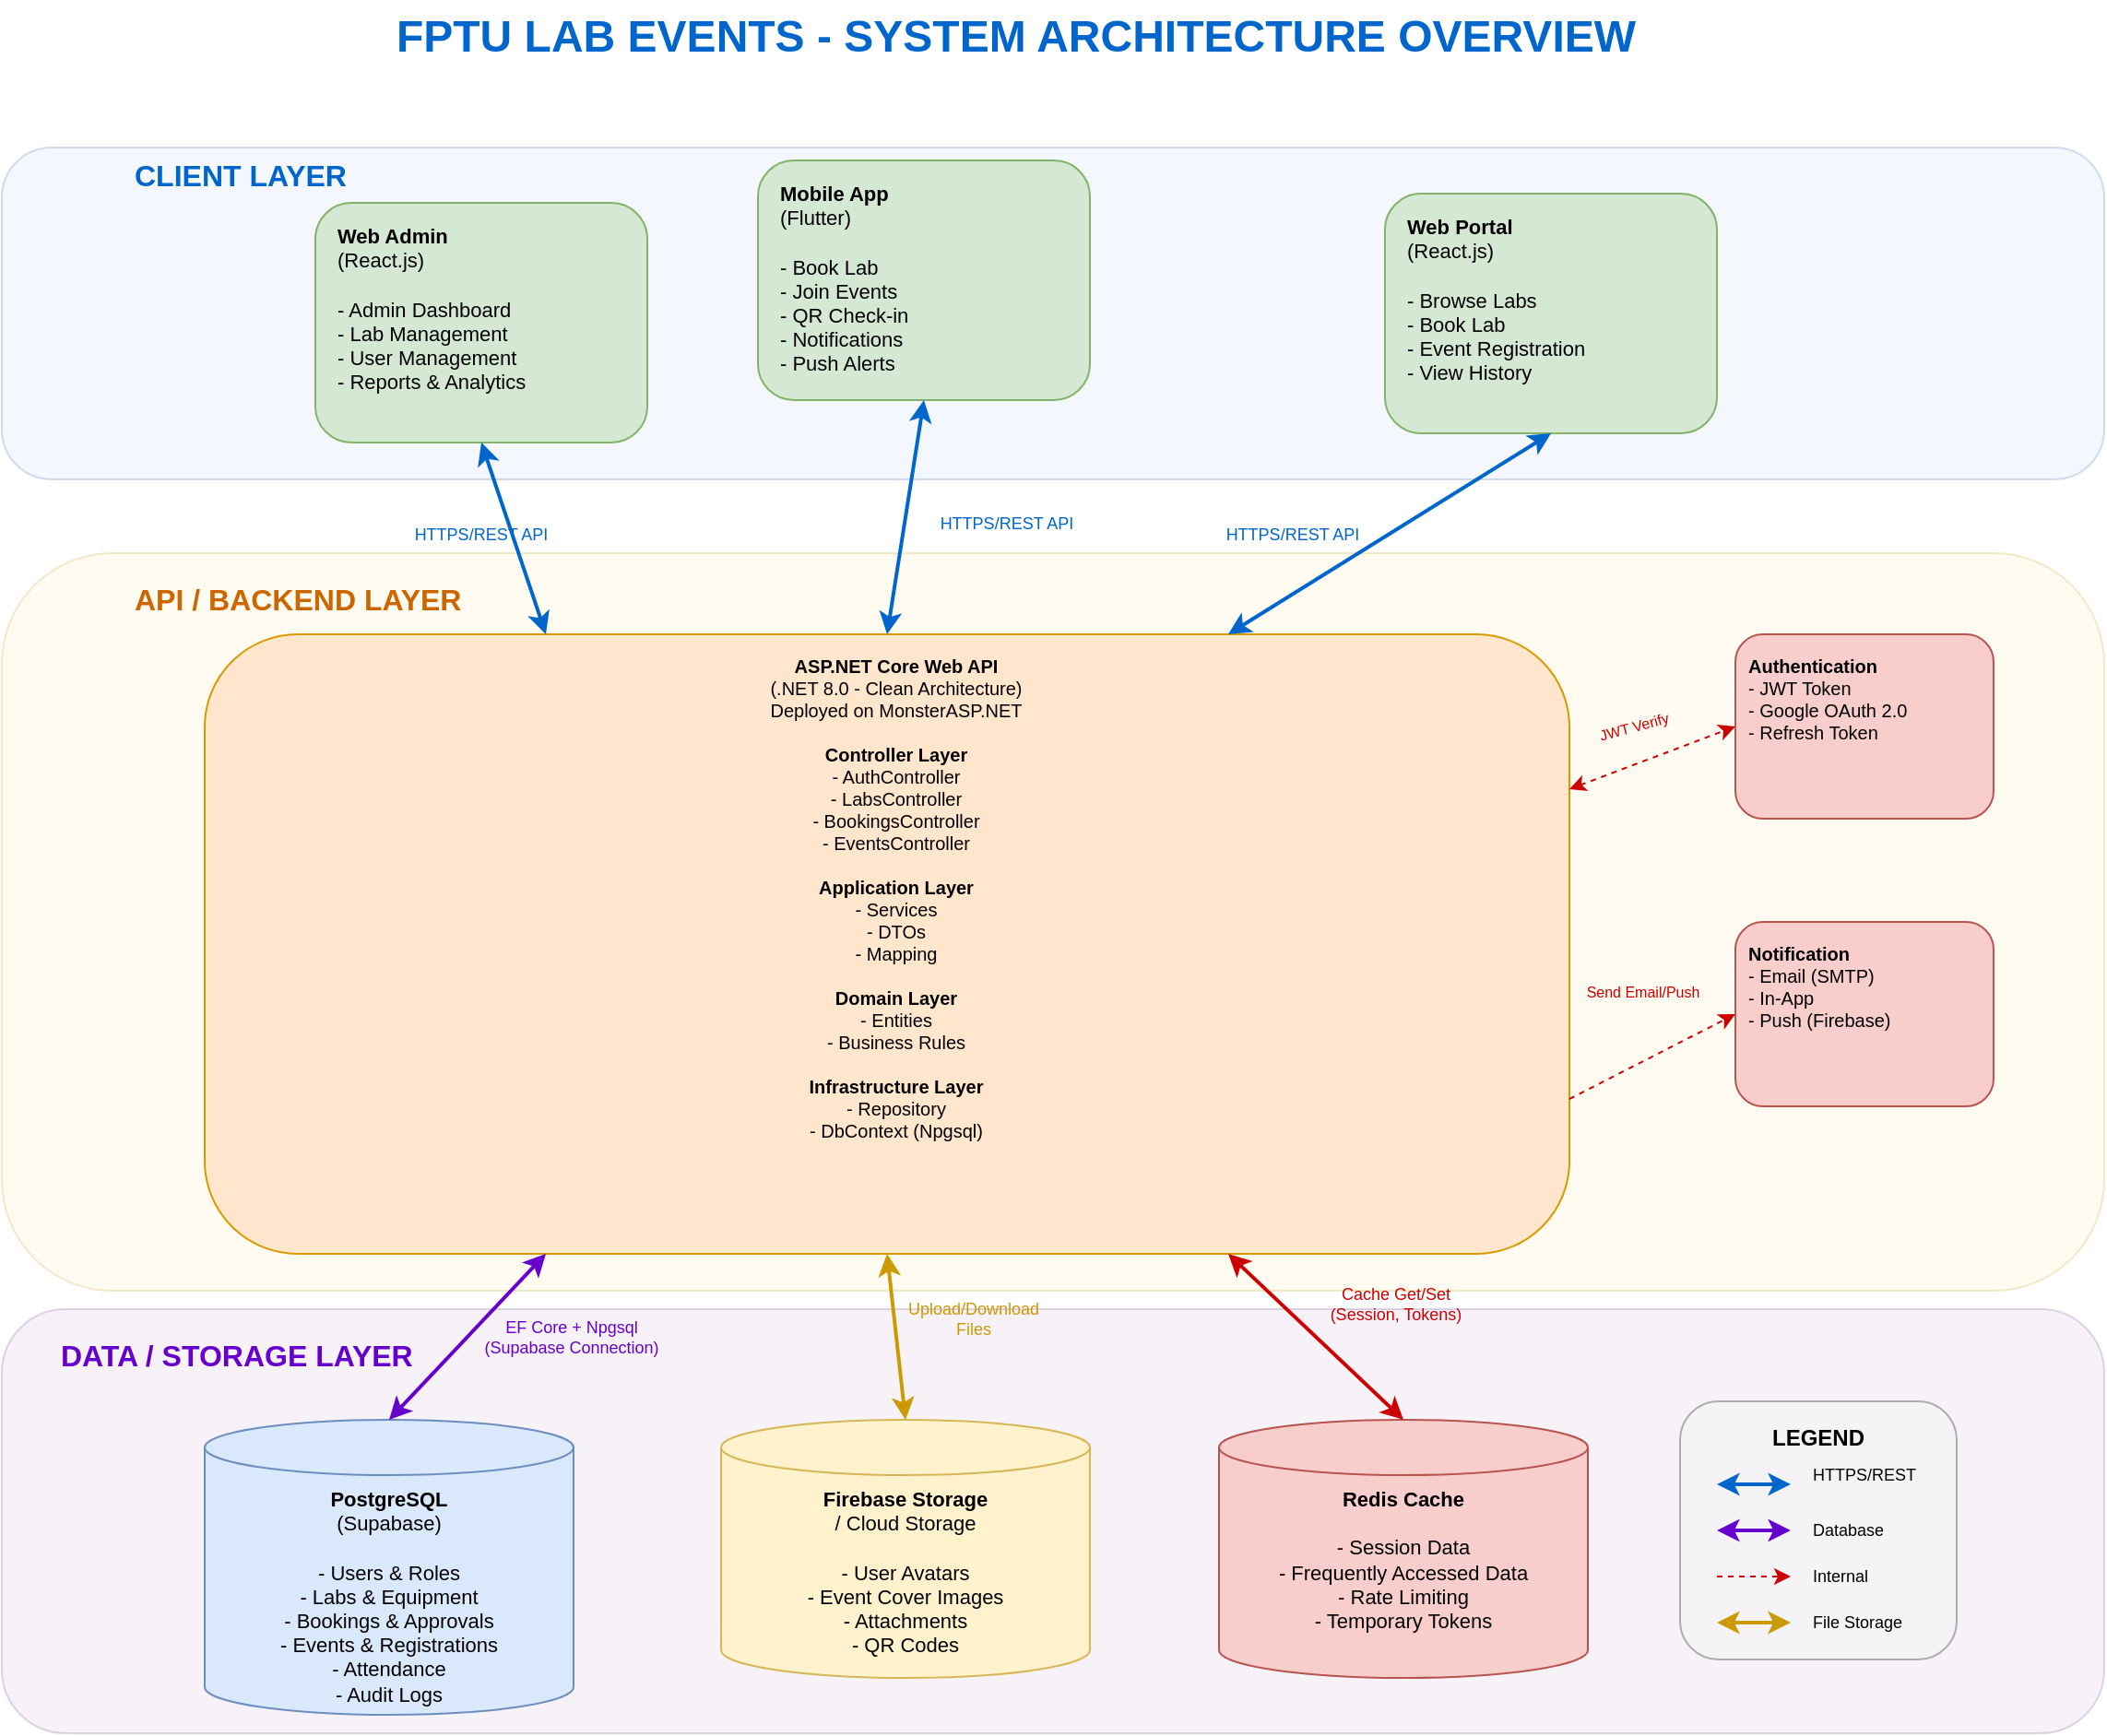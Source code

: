 <mxfile version="28.2.5">
  <diagram name="FPTU Lab Events - System Architecture" id="system-arch">
    <mxGraphModel dx="1426" dy="743" grid="0" gridSize="10" guides="1" tooltips="1" connect="1" arrows="1" fold="1" page="1" pageScale="1" pageWidth="1169" pageHeight="827" math="0" shadow="0">
      <root>
        <mxCell id="0" />
        <mxCell id="1" parent="0" />
        <mxCell id="title" value="FPTU LAB EVENTS - SYSTEM ARCHITECTURE OVERVIEW" style="text;html=1;strokeColor=none;fillColor=none;align=center;verticalAlign=middle;whiteSpace=wrap;rounded=0;fontSize=24;fontStyle=1;fontColor=#0066CC;" parent="1" vertex="1">
          <mxGeometry x="180" y="20" width="800" height="40" as="geometry" />
        </mxCell>
        <mxCell id="client-layer-bg" value="" style="rounded=1;whiteSpace=wrap;html=1;fillColor=#dae8fc;strokeColor=#6c8ebf;opacity=30;" parent="1" vertex="1">
          <mxGeometry x="30" y="100" width="1140" height="180" as="geometry" />
        </mxCell>
        <mxCell id="client-layer-title" value="CLIENT LAYER" style="text;html=1;strokeColor=none;fillColor=none;align=left;verticalAlign=middle;whiteSpace=wrap;rounded=0;fontSize=16;fontStyle=1;fontColor=#0066CC;" parent="1" vertex="1">
          <mxGeometry x="100" y="100" width="150" height="30" as="geometry" />
        </mxCell>
        <mxCell id="web-admin" value="&lt;b&gt;Web Admin&lt;/b&gt;&lt;br&gt;(React.js)&lt;br&gt;&lt;br&gt;- Admin Dashboard&lt;br&gt;- Lab Management&lt;br&gt;- User Management&lt;br&gt;- Reports &amp; Analytics" style="rounded=1;whiteSpace=wrap;html=1;fillColor=#d5e8d4;strokeColor=#82b366;fontSize=11;align=left;verticalAlign=top;spacingLeft=10;spacingTop=5;" parent="1" vertex="1">
          <mxGeometry x="200" y="130" width="180" height="130" as="geometry" />
        </mxCell>
        <mxCell id="mobile-app" value="&lt;b&gt;Mobile App&lt;/b&gt;&lt;br&gt;(Flutter)&lt;br&gt;&lt;br&gt;- Book Lab&lt;br&gt;- Join Events&lt;br&gt;- QR Check-in&lt;br&gt;- Notifications&lt;br&gt;- Push Alerts" style="rounded=1;whiteSpace=wrap;html=1;fillColor=#d5e8d4;strokeColor=#82b366;fontSize=11;align=left;verticalAlign=top;spacingLeft=10;spacingTop=5;" parent="1" vertex="1">
          <mxGeometry x="440" y="107" width="180" height="130" as="geometry" />
        </mxCell>
        <mxCell id="web-student" value="&lt;b&gt;Web Portal&lt;/b&gt;&lt;br&gt;(React.js)&lt;br&gt;&lt;br&gt;- Browse Labs&lt;br&gt;- Book Lab&lt;br&gt;- Event Registration&lt;br&gt;- View History" style="rounded=1;whiteSpace=wrap;html=1;fillColor=#d5e8d4;strokeColor=#82b366;fontSize=11;align=left;verticalAlign=top;spacingLeft=10;spacingTop=5;" parent="1" vertex="1">
          <mxGeometry x="780" y="125" width="180" height="130" as="geometry" />
        </mxCell>
        <mxCell id="api-layer-bg" value="" style="rounded=1;whiteSpace=wrap;html=1;fillColor=#fff2cc;strokeColor=#d6b656;opacity=30;" parent="1" vertex="1">
          <mxGeometry x="30" y="320" width="1140" height="400" as="geometry" />
        </mxCell>
        <mxCell id="api-layer-title" value="API / BACKEND LAYER" style="text;html=1;strokeColor=none;fillColor=none;align=left;verticalAlign=middle;whiteSpace=wrap;rounded=0;fontSize=16;fontStyle=1;fontColor=#CC6600;" parent="1" vertex="1">
          <mxGeometry x="100" y="330" width="200" height="30" as="geometry" />
        </mxCell>
        <mxCell id="api-core" value="&lt;b&gt;ASP.NET Core Web API&lt;/b&gt;&lt;br&gt;(.NET 8.0 - Clean Architecture)&lt;br&gt;Deployed on MonsterASP.NET&lt;br&gt;&lt;br&gt;&lt;b&gt;Controller Layer&lt;/b&gt;&lt;br&gt;- AuthController&lt;br&gt;- LabsController&lt;br&gt;- BookingsController&lt;br&gt;- EventsController&lt;br&gt;&lt;br&gt;&lt;b&gt;Application Layer&lt;/b&gt;&lt;br&gt;- Services&lt;br&gt;- DTOs&lt;br&gt;- Mapping&lt;br&gt;&lt;br&gt;&lt;b&gt;Domain Layer&lt;/b&gt;&lt;br&gt;- Entities&lt;br&gt;- Business Rules&lt;br&gt;&lt;br&gt;&lt;b&gt;Infrastructure Layer&lt;/b&gt;&lt;br&gt;- Repository&lt;br&gt;- DbContext (Npgsql)" style="rounded=1;whiteSpace=wrap;html=1;fillColor=#ffe6cc;strokeColor=#d79b00;fontSize=10;align=center;verticalAlign=top;spacingLeft=10;spacingTop=5;" parent="1" vertex="1">
          <mxGeometry x="140" y="364" width="740" height="336" as="geometry" />
        </mxCell>
        <mxCell id="auth-box" value="&lt;b&gt;Authentication&lt;/b&gt;&lt;br&gt;- JWT Token&lt;br&gt;- Google OAuth 2.0&lt;br&gt;- Refresh Token" style="rounded=1;whiteSpace=wrap;html=1;fillColor=#f8cecc;strokeColor=#b85450;fontSize=10;align=left;verticalAlign=top;spacingLeft=5;spacingTop=5;" parent="1" vertex="1">
          <mxGeometry x="970" y="364" width="140" height="100" as="geometry" />
        </mxCell>
        <mxCell id="notification-box" value="&lt;b&gt;Notification&lt;/b&gt;&lt;br&gt;- Email (SMTP)&lt;br&gt;- In-App&lt;br&gt;- Push (Firebase)" style="rounded=1;whiteSpace=wrap;html=1;fillColor=#f8cecc;strokeColor=#b85450;fontSize=10;align=left;verticalAlign=top;spacingLeft=5;spacingTop=5;" parent="1" vertex="1">
          <mxGeometry x="970" y="520" width="140" height="100" as="geometry" />
        </mxCell>
        <mxCell id="data-layer-bg" value="" style="rounded=1;whiteSpace=wrap;html=1;fillColor=#e1d5e7;strokeColor=#9673a6;opacity=30;" parent="1" vertex="1">
          <mxGeometry x="30" y="730" width="1140" height="230" as="geometry" />
        </mxCell>
        <mxCell id="data-layer-title" value="DATA / STORAGE LAYER" style="text;html=1;strokeColor=none;fillColor=none;align=left;verticalAlign=middle;whiteSpace=wrap;rounded=0;fontSize=16;fontStyle=1;fontColor=#6600CC;" parent="1" vertex="1">
          <mxGeometry x="60" y="740" width="250" height="30" as="geometry" />
        </mxCell>
        <mxCell id="database" value="&lt;b&gt;PostgreSQL&lt;/b&gt;&lt;br&gt;(Supabase)&lt;br&gt;&lt;br&gt;- Users &amp; Roles&lt;br&gt;- Labs &amp; Equipment&lt;br&gt;- Bookings &amp; Approvals&lt;br&gt;- Events &amp; Registrations&lt;br&gt;- Attendance&lt;br&gt;- Audit Logs" style="shape=cylinder3;whiteSpace=wrap;html=1;boundedLbl=1;backgroundOutline=1;size=15;fillColor=#dae8fc;strokeColor=#6c8ebf;fontSize=11;align=center;verticalAlign=top;" parent="1" vertex="1">
          <mxGeometry x="140" y="790" width="200" height="160" as="geometry" />
        </mxCell>
        <mxCell id="storage" value="&lt;b&gt;Firebase Storage&lt;/b&gt;&lt;br&gt;/ Cloud Storage&lt;br&gt;&lt;br&gt;- User Avatars&lt;br&gt;- Event Cover Images&lt;br&gt;- Attachments&lt;br&gt;- QR Codes" style="shape=cylinder3;whiteSpace=wrap;html=1;boundedLbl=1;backgroundOutline=1;size=15;fillColor=#fff2cc;strokeColor=#d6b656;fontSize=11;align=center;verticalAlign=top;" parent="1" vertex="1">
          <mxGeometry x="420" y="790" width="200" height="140" as="geometry" />
        </mxCell>
        <mxCell id="cache" value="&lt;b&gt;Redis Cache&lt;/b&gt;&lt;br&gt;&lt;br&gt;- Session Data&lt;br&gt;- Frequently Accessed Data&lt;br&gt;- Rate Limiting&lt;br&gt;- Temporary Tokens" style="shape=cylinder3;whiteSpace=wrap;html=1;boundedLbl=1;backgroundOutline=1;size=15;fillColor=#f8cecc;strokeColor=#b85450;fontSize=11;align=center;verticalAlign=top;" parent="1" vertex="1">
          <mxGeometry x="690" y="790" width="200" height="140" as="geometry" />
        </mxCell>
        <mxCell id="conn1" value="" style="endArrow=classic;startArrow=classic;html=1;rounded=0;exitX=0.5;exitY=1;exitDx=0;exitDy=0;entryX=0.25;entryY=0;entryDx=0;entryDy=0;strokeWidth=2;strokeColor=#0066CC;" parent="1" source="web-admin" target="api-core" edge="1">
          <mxGeometry width="50" height="50" relative="1" as="geometry">
            <mxPoint x="500" y="400" as="sourcePoint" />
            <mxPoint x="550" y="350" as="targetPoint" />
          </mxGeometry>
        </mxCell>
        <mxCell id="conn1-label" value="HTTPS/REST API" style="text;html=1;strokeColor=none;fillColor=none;align=center;verticalAlign=middle;whiteSpace=wrap;rounded=0;fontSize=9;fontColor=#0066CC;" parent="1" vertex="1">
          <mxGeometry x="240" y="300" width="100" height="20" as="geometry" />
        </mxCell>
        <mxCell id="conn2" value="" style="endArrow=classic;startArrow=classic;html=1;rounded=0;exitX=0.5;exitY=1;exitDx=0;exitDy=0;entryX=0.5;entryY=0;entryDx=0;entryDy=0;strokeWidth=2;strokeColor=#0066CC;" parent="1" source="mobile-app" target="api-core" edge="1">
          <mxGeometry width="50" height="50" relative="1" as="geometry">
            <mxPoint x="500" y="400" as="sourcePoint" />
            <mxPoint x="550" y="350" as="targetPoint" />
          </mxGeometry>
        </mxCell>
        <mxCell id="conn2-label" value="HTTPS/REST API" style="text;html=1;strokeColor=none;fillColor=none;align=center;verticalAlign=middle;whiteSpace=wrap;rounded=0;fontSize=9;fontColor=#0066CC;" parent="1" vertex="1">
          <mxGeometry x="525" y="294" width="100" height="20" as="geometry" />
        </mxCell>
        <mxCell id="conn3" value="" style="endArrow=classic;startArrow=classic;html=1;rounded=0;exitX=0.5;exitY=1;exitDx=0;exitDy=0;entryX=0.75;entryY=0;entryDx=0;entryDy=0;strokeWidth=2;strokeColor=#0066CC;" parent="1" source="web-student" target="api-core" edge="1">
          <mxGeometry width="50" height="50" relative="1" as="geometry">
            <mxPoint x="500" y="400" as="sourcePoint" />
            <mxPoint x="550" y="350" as="targetPoint" />
          </mxGeometry>
        </mxCell>
        <mxCell id="conn3-label" value="HTTPS/REST API" style="text;html=1;strokeColor=none;fillColor=none;align=center;verticalAlign=middle;whiteSpace=wrap;rounded=0;fontSize=9;fontColor=#0066CC;" parent="1" vertex="1">
          <mxGeometry x="680" y="300" width="100" height="20" as="geometry" />
        </mxCell>
        <mxCell id="conn4" value="" style="endArrow=classic;startArrow=classic;html=1;rounded=0;exitX=1;exitY=0.25;exitDx=0;exitDy=0;entryX=0;entryY=0.5;entryDx=0;entryDy=0;strokeWidth=1;strokeColor=#CC0000;dashed=1;" parent="1" source="api-core" target="auth-box" edge="1">
          <mxGeometry width="50" height="50" relative="1" as="geometry">
            <mxPoint x="500" y="400" as="sourcePoint" />
            <mxPoint x="550" y="350" as="targetPoint" />
          </mxGeometry>
        </mxCell>
        <mxCell id="conn4-label" value="JWT Verify" style="text;html=1;strokeColor=none;fillColor=none;align=center;verticalAlign=middle;whiteSpace=wrap;rounded=0;fontSize=8;fontColor=#CC0000;rotation=-15;" parent="1" vertex="1">
          <mxGeometry x="890" y="406" width="50" height="15" as="geometry" />
        </mxCell>
        <mxCell id="conn5" value="" style="endArrow=classic;html=1;rounded=0;exitX=1;exitY=0.75;exitDx=0;exitDy=0;entryX=0;entryY=0.5;entryDx=0;entryDy=0;strokeWidth=1;strokeColor=#CC0000;dashed=1;" parent="1" source="api-core" target="notification-box" edge="1">
          <mxGeometry width="50" height="50" relative="1" as="geometry">
            <mxPoint x="500" y="500" as="sourcePoint" />
            <mxPoint x="550" y="450" as="targetPoint" />
          </mxGeometry>
        </mxCell>
        <mxCell id="conn5-label" value="Send Email/Push" style="text;html=1;strokeColor=none;fillColor=none;align=center;verticalAlign=middle;whiteSpace=wrap;rounded=0;fontSize=8;fontColor=#CC0000;" parent="1" vertex="1">
          <mxGeometry x="880" y="550" width="80" height="15" as="geometry" />
        </mxCell>
        <mxCell id="conn6" value="" style="endArrow=classic;startArrow=classic;html=1;rounded=0;exitX=0.25;exitY=1;exitDx=0;exitDy=0;entryX=0.5;entryY=0;entryDx=0;entryDy=0;entryPerimeter=0;strokeWidth=2;strokeColor=#6600CC;" parent="1" source="api-core" target="database" edge="1">
          <mxGeometry width="50" height="50" relative="1" as="geometry">
            <mxPoint x="500" y="600" as="sourcePoint" />
            <mxPoint x="550" y="550" as="targetPoint" />
          </mxGeometry>
        </mxCell>
        <mxCell id="conn6-label" value="EF Core + Npgsql&lt;br&gt;(Supabase Connection)" style="text;html=1;strokeColor=none;fillColor=none;align=center;verticalAlign=middle;whiteSpace=wrap;rounded=0;fontSize=9;fontColor=#6600CC;" parent="1" vertex="1">
          <mxGeometry x="279" y="730" width="120" height="30" as="geometry" />
        </mxCell>
        <mxCell id="conn7" value="" style="endArrow=classic;startArrow=classic;html=1;rounded=0;exitX=0.5;exitY=1;exitDx=0;exitDy=0;entryX=0.5;entryY=0;entryDx=0;entryDy=0;entryPerimeter=0;strokeWidth=2;strokeColor=#CC9900;" parent="1" source="api-core" target="storage" edge="1">
          <mxGeometry width="50" height="50" relative="1" as="geometry">
            <mxPoint x="500" y="600" as="sourcePoint" />
            <mxPoint x="550" y="550" as="targetPoint" />
          </mxGeometry>
        </mxCell>
        <mxCell id="conn7-label" value="Upload/Download&lt;br&gt;Files" style="text;html=1;strokeColor=none;fillColor=none;align=center;verticalAlign=middle;whiteSpace=wrap;rounded=0;fontSize=9;fontColor=#CC9900;" parent="1" vertex="1">
          <mxGeometry x="507" y="720" width="100" height="30" as="geometry" />
        </mxCell>
        <mxCell id="conn8" value="" style="endArrow=classic;startArrow=classic;html=1;rounded=0;exitX=0.75;exitY=1;exitDx=0;exitDy=0;entryX=0.5;entryY=0;entryDx=0;entryDy=0;entryPerimeter=0;strokeWidth=2;strokeColor=#CC0000;" parent="1" source="api-core" target="cache" edge="1">
          <mxGeometry width="50" height="50" relative="1" as="geometry">
            <mxPoint x="500" y="600" as="sourcePoint" />
            <mxPoint x="550" y="550" as="targetPoint" />
          </mxGeometry>
        </mxCell>
        <mxCell id="conn8-label" value="Cache Get/Set&lt;br&gt;(Session, Tokens)" style="text;html=1;strokeColor=none;fillColor=none;align=center;verticalAlign=middle;whiteSpace=wrap;rounded=0;fontSize=9;fontColor=#CC0000;" parent="1" vertex="1">
          <mxGeometry x="736" y="712" width="100" height="30" as="geometry" />
        </mxCell>
        <mxCell id="eLl5gIJnKbbe53t9Ux3s-1" value="" style="group" parent="1" vertex="1" connectable="0">
          <mxGeometry x="940" y="780" width="150" height="140" as="geometry" />
        </mxCell>
        <mxCell id="legend-bg" value="" style="rounded=1;whiteSpace=wrap;html=1;fillColor=#f5f5f5;strokeColor=#666666;opacity=50;movable=0;resizable=0;rotatable=0;deletable=0;editable=0;locked=1;connectable=0;" parent="eLl5gIJnKbbe53t9Ux3s-1" vertex="1">
          <mxGeometry width="150" height="140" as="geometry" />
        </mxCell>
        <mxCell id="legend-title" value="&lt;b&gt;LEGEND&lt;/b&gt;" style="text;html=1;strokeColor=none;fillColor=none;align=center;verticalAlign=middle;whiteSpace=wrap;rounded=0;fontSize=12;fontStyle=1;movable=0;resizable=0;rotatable=0;deletable=0;editable=0;locked=1;connectable=0;" parent="eLl5gIJnKbbe53t9Ux3s-1" vertex="1">
          <mxGeometry y="10" width="150" height="20" as="geometry" />
        </mxCell>
        <mxCell id="legend1" value="" style="endArrow=classic;startArrow=classic;html=1;rounded=0;strokeWidth=2;strokeColor=#0066CC;movable=0;resizable=0;rotatable=0;deletable=0;editable=0;locked=1;connectable=0;" parent="eLl5gIJnKbbe53t9Ux3s-1" edge="1">
          <mxGeometry width="50" height="50" relative="1" as="geometry">
            <mxPoint x="20" y="45" as="sourcePoint" />
            <mxPoint x="60" y="45" as="targetPoint" />
          </mxGeometry>
        </mxCell>
        <mxCell id="legend1-text" value="HTTPS/REST" style="text;html=1;strokeColor=none;fillColor=none;align=left;verticalAlign=middle;whiteSpace=wrap;rounded=0;fontSize=9;movable=1;resizable=1;rotatable=1;deletable=1;editable=1;locked=0;connectable=1;" parent="eLl5gIJnKbbe53t9Ux3s-1" vertex="1">
          <mxGeometry x="70" y="30" width="70" height="20" as="geometry" />
        </mxCell>
        <mxCell id="legend2" value="" style="endArrow=classic;startArrow=classic;html=1;rounded=0;strokeWidth=2;strokeColor=#6600CC;movable=0;resizable=0;rotatable=0;deletable=0;editable=0;locked=1;connectable=0;" parent="eLl5gIJnKbbe53t9Ux3s-1" edge="1">
          <mxGeometry width="50" height="50" relative="1" as="geometry">
            <mxPoint x="20" y="70" as="sourcePoint" />
            <mxPoint x="60" y="70" as="targetPoint" />
          </mxGeometry>
        </mxCell>
        <mxCell id="legend2-text" value="Database" style="text;html=1;strokeColor=none;fillColor=none;align=left;verticalAlign=middle;whiteSpace=wrap;rounded=0;fontSize=9;movable=1;resizable=1;rotatable=1;deletable=1;editable=1;locked=0;connectable=1;" parent="eLl5gIJnKbbe53t9Ux3s-1" vertex="1">
          <mxGeometry x="70" y="60" width="70" height="20" as="geometry" />
        </mxCell>
        <mxCell id="legend3" value="" style="endArrow=classic;html=1;rounded=0;strokeWidth=1;strokeColor=#CC0000;dashed=1;movable=0;resizable=0;rotatable=0;deletable=0;editable=0;locked=1;connectable=0;" parent="eLl5gIJnKbbe53t9Ux3s-1" edge="1">
          <mxGeometry width="50" height="50" relative="1" as="geometry">
            <mxPoint x="20" y="95" as="sourcePoint" />
            <mxPoint x="60" y="95" as="targetPoint" />
          </mxGeometry>
        </mxCell>
        <mxCell id="legend3-text" value="Internal" style="text;html=1;strokeColor=none;fillColor=none;align=left;verticalAlign=middle;whiteSpace=wrap;rounded=0;fontSize=9;movable=1;resizable=1;rotatable=1;deletable=1;editable=1;locked=0;connectable=1;" parent="eLl5gIJnKbbe53t9Ux3s-1" vertex="1">
          <mxGeometry x="70" y="85" width="70" height="20" as="geometry" />
        </mxCell>
        <mxCell id="legend4" value="" style="endArrow=classic;startArrow=classic;html=1;rounded=0;strokeWidth=2;strokeColor=#CC9900;movable=0;resizable=0;rotatable=0;deletable=0;editable=0;locked=1;connectable=0;" parent="eLl5gIJnKbbe53t9Ux3s-1" edge="1">
          <mxGeometry width="50" height="50" relative="1" as="geometry">
            <mxPoint x="20" y="120" as="sourcePoint" />
            <mxPoint x="60" y="120" as="targetPoint" />
          </mxGeometry>
        </mxCell>
        <mxCell id="legend4-text" value="File Storage" style="text;html=1;strokeColor=none;fillColor=none;align=left;verticalAlign=middle;whiteSpace=wrap;rounded=0;fontSize=9;movable=1;resizable=1;rotatable=1;deletable=1;editable=1;locked=0;connectable=1;" parent="eLl5gIJnKbbe53t9Ux3s-1" vertex="1">
          <mxGeometry x="70" y="110" width="70" height="20" as="geometry" />
        </mxCell>
      </root>
    </mxGraphModel>
  </diagram>
</mxfile>
